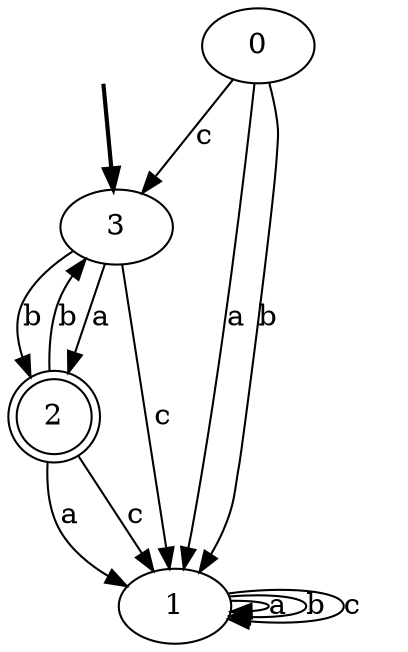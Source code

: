 digraph {
	fake [style=invisible]
	0
	1
	2 [shape=doublecircle]
	3 [root=true]
	fake -> 3 [style=bold]
	0 -> 1 [label=a]
	0 -> 1 [label=b]
	0 -> 3 [label=c]
	1 -> 1 [label=a]
	1 -> 1 [label=b]
	1 -> 1 [label=c]
	2 -> 1 [label=a]
	2 -> 3 [label=b]
	2 -> 1 [label=c]
	3 -> 2 [label=a]
	3 -> 2 [label=b]
	3 -> 1 [label=c]
}
